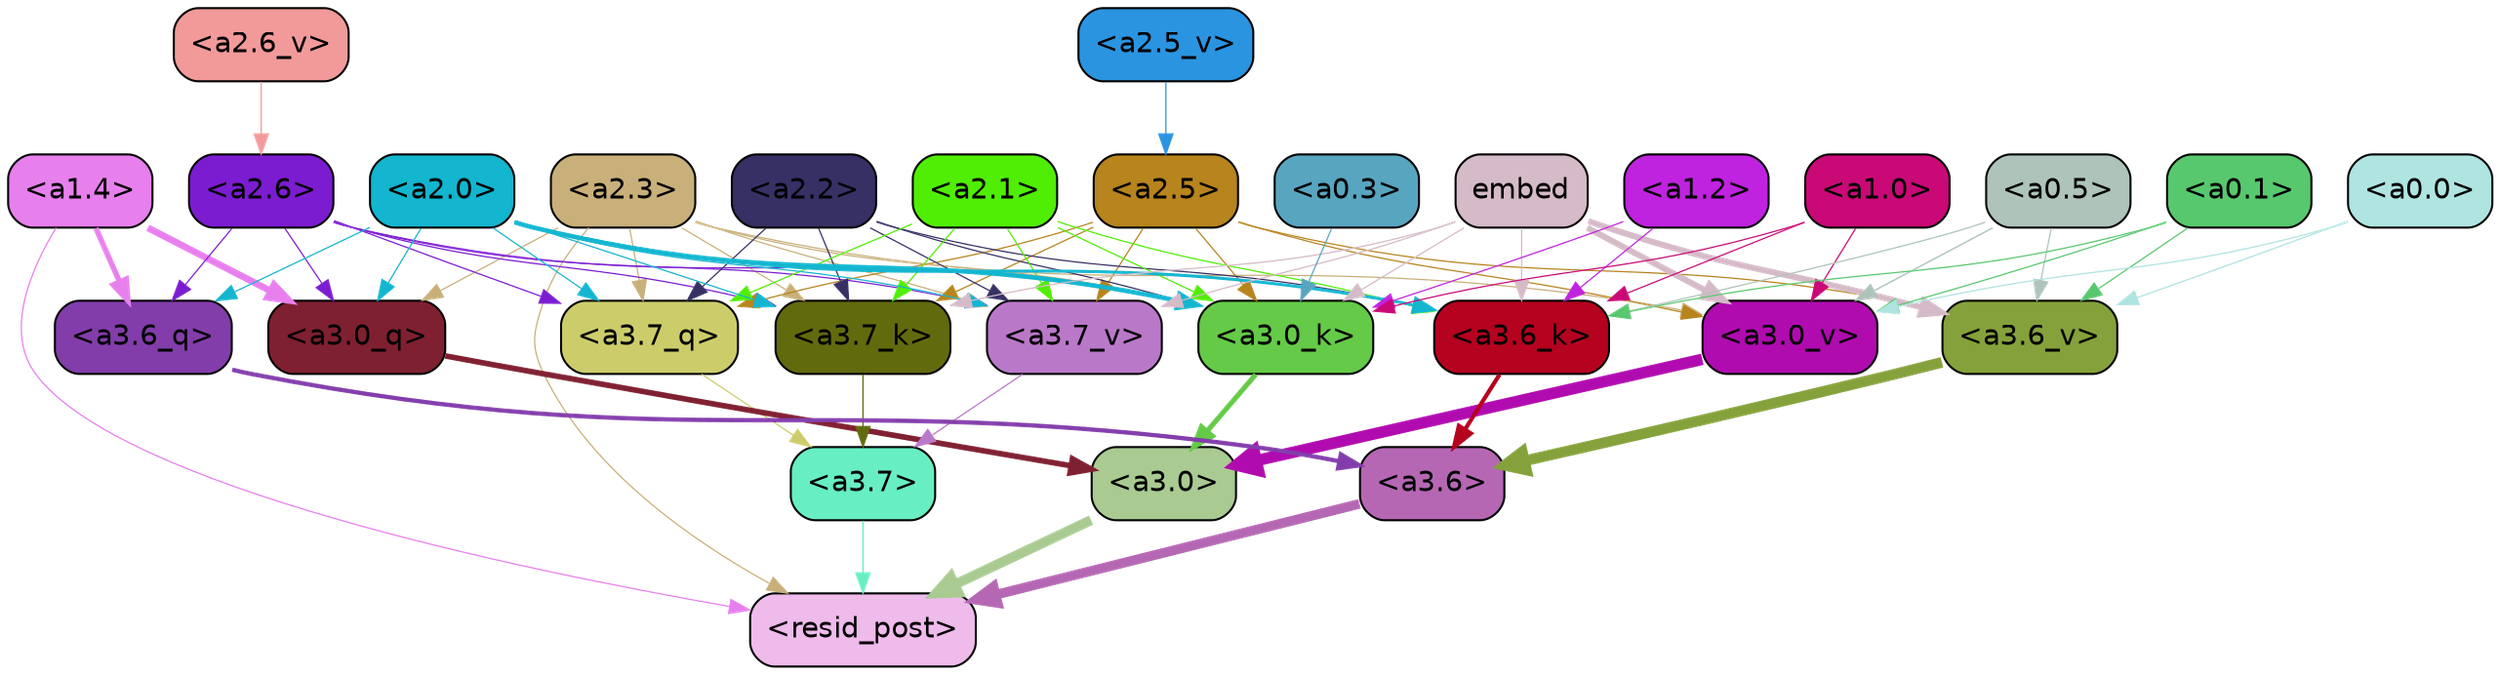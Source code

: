 strict digraph "" {
	graph [bgcolor=transparent,
		layout=dot,
		overlap=false,
		splines=true
	];
	"<a3.7>"	[color=black,
		fillcolor="#68eec3",
		fontname=Helvetica,
		shape=box,
		style="filled, rounded"];
	"<resid_post>"	[color=black,
		fillcolor="#eebbeb",
		fontname=Helvetica,
		shape=box,
		style="filled, rounded"];
	"<a3.7>" -> "<resid_post>"	[color="#68eec3",
		penwidth=0.6];
	"<a3.6>"	[color=black,
		fillcolor="#b567b4",
		fontname=Helvetica,
		shape=box,
		style="filled, rounded"];
	"<a3.6>" -> "<resid_post>"	[color="#b567b4",
		penwidth=4.751612067222595];
	"<a3.0>"	[color=black,
		fillcolor="#a9cb92",
		fontname=Helvetica,
		shape=box,
		style="filled, rounded"];
	"<a3.0>" -> "<resid_post>"	[color="#a9cb92",
		penwidth=4.884142994880676];
	"<a2.3>"	[color=black,
		fillcolor="#c9b07a",
		fontname=Helvetica,
		shape=box,
		style="filled, rounded"];
	"<a2.3>" -> "<resid_post>"	[color="#c9b07a",
		penwidth=0.6];
	"<a3.7_q>"	[color=black,
		fillcolor="#cccd6a",
		fontname=Helvetica,
		shape=box,
		style="filled, rounded"];
	"<a2.3>" -> "<a3.7_q>"	[color="#c9b07a",
		penwidth=0.6];
	"<a3.0_q>"	[color=black,
		fillcolor="#7f2031",
		fontname=Helvetica,
		shape=box,
		style="filled, rounded"];
	"<a2.3>" -> "<a3.0_q>"	[color="#c9b07a",
		penwidth=0.6];
	"<a3.7_k>"	[color=black,
		fillcolor="#626a0e",
		fontname=Helvetica,
		shape=box,
		style="filled, rounded"];
	"<a2.3>" -> "<a3.7_k>"	[color="#c9b07a",
		penwidth=0.6];
	"<a3.0_k>"	[color=black,
		fillcolor="#64ca47",
		fontname=Helvetica,
		shape=box,
		style="filled, rounded"];
	"<a2.3>" -> "<a3.0_k>"	[color="#c9b07a",
		penwidth=0.6];
	"<a3.7_v>"	[color=black,
		fillcolor="#ba78c9",
		fontname=Helvetica,
		shape=box,
		style="filled, rounded"];
	"<a2.3>" -> "<a3.7_v>"	[color="#c9b07a",
		penwidth=0.6];
	"<a3.0_v>"	[color=black,
		fillcolor="#b00baf",
		fontname=Helvetica,
		shape=box,
		style="filled, rounded"];
	"<a2.3>" -> "<a3.0_v>"	[color="#c9b07a",
		penwidth=0.6];
	"<a1.4>"	[color=black,
		fillcolor="#e780ed",
		fontname=Helvetica,
		shape=box,
		style="filled, rounded"];
	"<a1.4>" -> "<resid_post>"	[color="#e780ed",
		penwidth=0.6];
	"<a3.6_q>"	[color=black,
		fillcolor="#823daa",
		fontname=Helvetica,
		shape=box,
		style="filled, rounded"];
	"<a1.4>" -> "<a3.6_q>"	[color="#e780ed",
		penwidth=2.6469622254371643];
	"<a1.4>" -> "<a3.0_q>"	[color="#e780ed",
		penwidth=3.3040847778320312];
	"<a3.7_q>" -> "<a3.7>"	[color="#cccd6a",
		penwidth=0.6];
	"<a3.6_q>" -> "<a3.6>"	[color="#823daa",
		penwidth=2.091020345687866];
	"<a3.0_q>" -> "<a3.0>"	[color="#7f2031",
		penwidth=2.7421876192092896];
	"<a3.7_k>" -> "<a3.7>"	[color="#626a0e",
		penwidth=0.6];
	"<a3.6_k>"	[color=black,
		fillcolor="#b5021f",
		fontname=Helvetica,
		shape=box,
		style="filled, rounded"];
	"<a3.6_k>" -> "<a3.6>"	[color="#b5021f",
		penwidth=2.048597991466522];
	"<a3.0_k>" -> "<a3.0>"	[color="#64ca47",
		penwidth=2.476402521133423];
	"<a3.7_v>" -> "<a3.7>"	[color="#ba78c9",
		penwidth=0.6];
	"<a3.6_v>"	[color=black,
		fillcolor="#85a13b",
		fontname=Helvetica,
		shape=box,
		style="filled, rounded"];
	"<a3.6_v>" -> "<a3.6>"	[color="#85a13b",
		penwidth=5.2550448179244995];
	"<a3.0_v>" -> "<a3.0>"	[color="#b00baf",
		penwidth=5.652270674705505];
	"<a2.6>"	[color=black,
		fillcolor="#7c1cd1",
		fontname=Helvetica,
		shape=box,
		style="filled, rounded"];
	"<a2.6>" -> "<a3.7_q>"	[color="#7c1cd1",
		penwidth=0.6];
	"<a2.6>" -> "<a3.6_q>"	[color="#7c1cd1",
		penwidth=0.6];
	"<a2.6>" -> "<a3.0_q>"	[color="#7c1cd1",
		penwidth=0.6];
	"<a2.6>" -> "<a3.7_k>"	[color="#7c1cd1",
		penwidth=0.6];
	"<a2.6>" -> "<a3.0_k>"	[color="#7c1cd1",
		penwidth=0.6];
	"<a2.6>" -> "<a3.7_v>"	[color="#7c1cd1",
		penwidth=0.6];
	"<a2.5>"	[color=black,
		fillcolor="#b7841d",
		fontname=Helvetica,
		shape=box,
		style="filled, rounded"];
	"<a2.5>" -> "<a3.7_q>"	[color="#b7841d",
		penwidth=0.6];
	"<a2.5>" -> "<a3.7_k>"	[color="#b7841d",
		penwidth=0.6];
	"<a2.5>" -> "<a3.0_k>"	[color="#b7841d",
		penwidth=0.6];
	"<a2.5>" -> "<a3.7_v>"	[color="#b7841d",
		penwidth=0.6];
	"<a2.5>" -> "<a3.6_v>"	[color="#b7841d",
		penwidth=0.6];
	"<a2.5>" -> "<a3.0_v>"	[color="#b7841d",
		penwidth=0.6];
	"<a2.2>"	[color=black,
		fillcolor="#363065",
		fontname=Helvetica,
		shape=box,
		style="filled, rounded"];
	"<a2.2>" -> "<a3.7_q>"	[color="#363065",
		penwidth=0.6];
	"<a2.2>" -> "<a3.7_k>"	[color="#363065",
		penwidth=0.6];
	"<a2.2>" -> "<a3.6_k>"	[color="#363065",
		penwidth=0.6];
	"<a2.2>" -> "<a3.0_k>"	[color="#363065",
		penwidth=0.6];
	"<a2.2>" -> "<a3.7_v>"	[color="#363065",
		penwidth=0.6];
	"<a2.1>"	[color=black,
		fillcolor="#50ee05",
		fontname=Helvetica,
		shape=box,
		style="filled, rounded"];
	"<a2.1>" -> "<a3.7_q>"	[color="#50ee05",
		penwidth=0.6];
	"<a2.1>" -> "<a3.7_k>"	[color="#50ee05",
		penwidth=0.6];
	"<a2.1>" -> "<a3.6_k>"	[color="#50ee05",
		penwidth=0.6];
	"<a2.1>" -> "<a3.0_k>"	[color="#50ee05",
		penwidth=0.6];
	"<a2.1>" -> "<a3.7_v>"	[color="#50ee05",
		penwidth=0.6];
	"<a2.0>"	[color=black,
		fillcolor="#13b5cf",
		fontname=Helvetica,
		shape=box,
		style="filled, rounded"];
	"<a2.0>" -> "<a3.7_q>"	[color="#13b5cf",
		penwidth=0.6];
	"<a2.0>" -> "<a3.6_q>"	[color="#13b5cf",
		penwidth=0.6];
	"<a2.0>" -> "<a3.0_q>"	[color="#13b5cf",
		penwidth=0.6];
	"<a2.0>" -> "<a3.7_k>"	[color="#13b5cf",
		penwidth=0.6];
	"<a2.0>" -> "<a3.6_k>"	[color="#13b5cf",
		penwidth=1.4757367372512817];
	"<a2.0>" -> "<a3.0_k>"	[color="#13b5cf",
		penwidth=2.2137351036071777];
	"<a2.0>" -> "<a3.7_v>"	[color="#13b5cf",
		penwidth=0.6];
	embed	[color=black,
		fillcolor="#d5bac7",
		fontname=Helvetica,
		shape=box,
		style="filled, rounded"];
	embed -> "<a3.7_k>"	[color="#d5bac7",
		penwidth=0.6];
	embed -> "<a3.6_k>"	[color="#d5bac7",
		penwidth=0.6];
	embed -> "<a3.0_k>"	[color="#d5bac7",
		penwidth=0.6];
	embed -> "<a3.7_v>"	[color="#d5bac7",
		penwidth=0.6];
	embed -> "<a3.6_v>"	[color="#d5bac7",
		penwidth=2.9582033157348633];
	embed -> "<a3.0_v>"	[color="#d5bac7",
		penwidth=2.972973108291626];
	"<a1.2>"	[color=black,
		fillcolor="#c023df",
		fontname=Helvetica,
		shape=box,
		style="filled, rounded"];
	"<a1.2>" -> "<a3.6_k>"	[color="#c023df",
		penwidth=0.6];
	"<a1.2>" -> "<a3.0_k>"	[color="#c023df",
		penwidth=0.6];
	"<a1.0>"	[color=black,
		fillcolor="#c90976",
		fontname=Helvetica,
		shape=box,
		style="filled, rounded"];
	"<a1.0>" -> "<a3.6_k>"	[color="#c90976",
		penwidth=0.6];
	"<a1.0>" -> "<a3.0_k>"	[color="#c90976",
		penwidth=0.6];
	"<a1.0>" -> "<a3.0_v>"	[color="#c90976",
		penwidth=0.6];
	"<a0.5>"	[color=black,
		fillcolor="#aec4ba",
		fontname=Helvetica,
		shape=box,
		style="filled, rounded"];
	"<a0.5>" -> "<a3.6_k>"	[color="#aec4ba",
		penwidth=0.6];
	"<a0.5>" -> "<a3.6_v>"	[color="#aec4ba",
		penwidth=0.6];
	"<a0.5>" -> "<a3.0_v>"	[color="#aec4ba",
		penwidth=0.6790935099124908];
	"<a0.1>"	[color=black,
		fillcolor="#58c86e",
		fontname=Helvetica,
		shape=box,
		style="filled, rounded"];
	"<a0.1>" -> "<a3.6_k>"	[color="#58c86e",
		penwidth=0.6];
	"<a0.1>" -> "<a3.6_v>"	[color="#58c86e",
		penwidth=0.6];
	"<a0.1>" -> "<a3.0_v>"	[color="#58c86e",
		penwidth=0.6];
	"<a0.3>"	[color=black,
		fillcolor="#58a5c0",
		fontname=Helvetica,
		shape=box,
		style="filled, rounded"];
	"<a0.3>" -> "<a3.0_k>"	[color="#58a5c0",
		penwidth=0.6];
	"<a0.0>"	[color=black,
		fillcolor="#afe4e1",
		fontname=Helvetica,
		shape=box,
		style="filled, rounded"];
	"<a0.0>" -> "<a3.6_v>"	[color="#afe4e1",
		penwidth=0.6];
	"<a0.0>" -> "<a3.0_v>"	[color="#afe4e1",
		penwidth=0.6];
	"<a2.6_v>"	[color=black,
		fillcolor="#f29a9a",
		fontname=Helvetica,
		shape=box,
		style="filled, rounded"];
	"<a2.6_v>" -> "<a2.6>"	[color="#f29a9a",
		penwidth=0.6];
	"<a2.5_v>"	[color=black,
		fillcolor="#2b94e1",
		fontname=Helvetica,
		shape=box,
		style="filled, rounded"];
	"<a2.5_v>" -> "<a2.5>"	[color="#2b94e1",
		penwidth=0.6];
}
